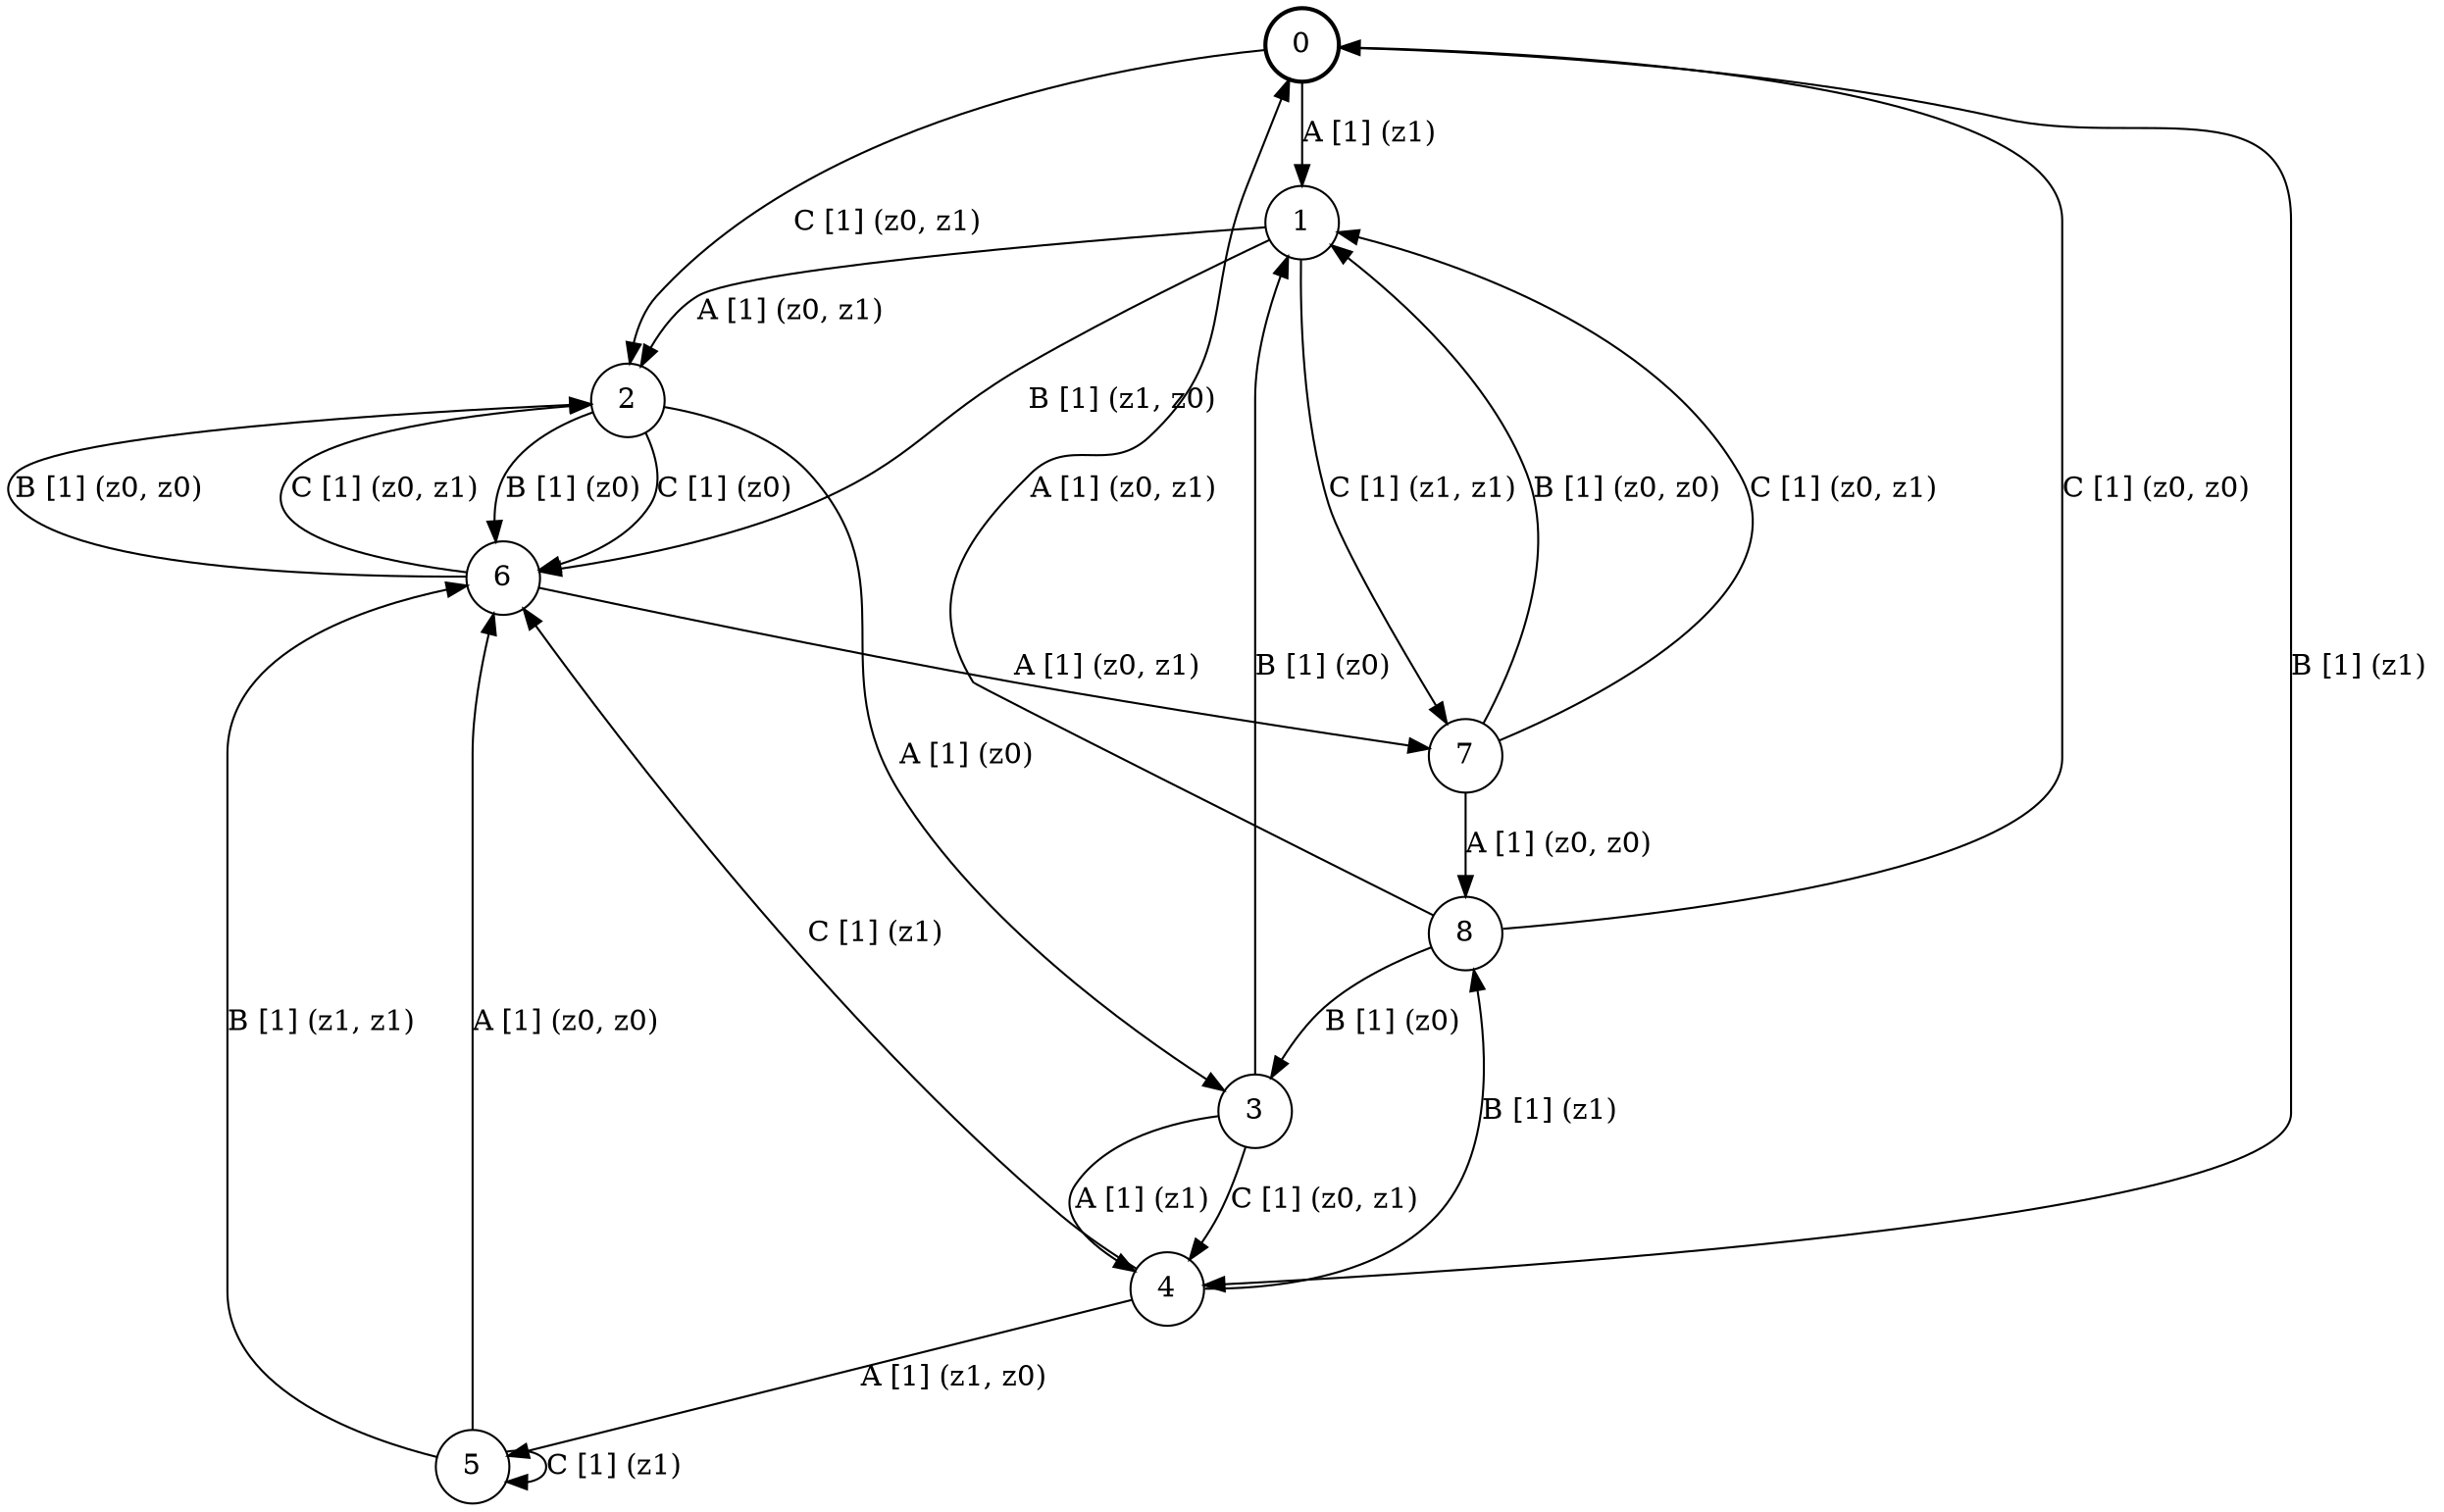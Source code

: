 # generated file, don't try to modify
# command: dot -Tpng <filename> > tree.png
digraph Automaton {
    node [shape = circle];
    0 [style = "bold"];
    0 -> 1 [label = "A [1] (z1) "];
    0 -> 4 [label = "B [1] (z1) "];
    0 -> 2 [label = "C [1] (z0, z1) "];
    1 -> 2 [label = "A [1] (z0, z1) "];
    1 -> 6 [label = "B [1] (z1, z0) "];
    1 -> 7 [label = "C [1] (z1, z1) "];
    2 -> 3 [label = "A [1] (z0) "];
    2 -> 6 [label = "B [1] (z0) "];
    2 -> 6 [label = "C [1] (z0) "];
    3 -> 4 [label = "A [1] (z1) "];
    3 -> 1 [label = "B [1] (z0) "];
    3 -> 4 [label = "C [1] (z0, z1) "];
    4 -> 5 [label = "A [1] (z1, z0) "];
    4 -> 8 [label = "B [1] (z1) "];
    4 -> 6 [label = "C [1] (z1) "];
    5 -> 6 [label = "A [1] (z0, z0) "];
    5 -> 6 [label = "B [1] (z1, z1) "];
    5 -> 5 [label = "C [1] (z1) "];
    6 -> 7 [label = "A [1] (z0, z1) "];
    6 -> 2 [label = "B [1] (z0, z0) "];
    6 -> 2 [label = "C [1] (z0, z1) "];
    7 -> 8 [label = "A [1] (z0, z0) "];
    7 -> 1 [label = "B [1] (z0, z0) "];
    7 -> 1 [label = "C [1] (z0, z1) "];
    8 -> 0 [label = "A [1] (z0, z1) "];
    8 -> 3 [label = "B [1] (z0) "];
    8 -> 0 [label = "C [1] (z0, z0) "];
}
